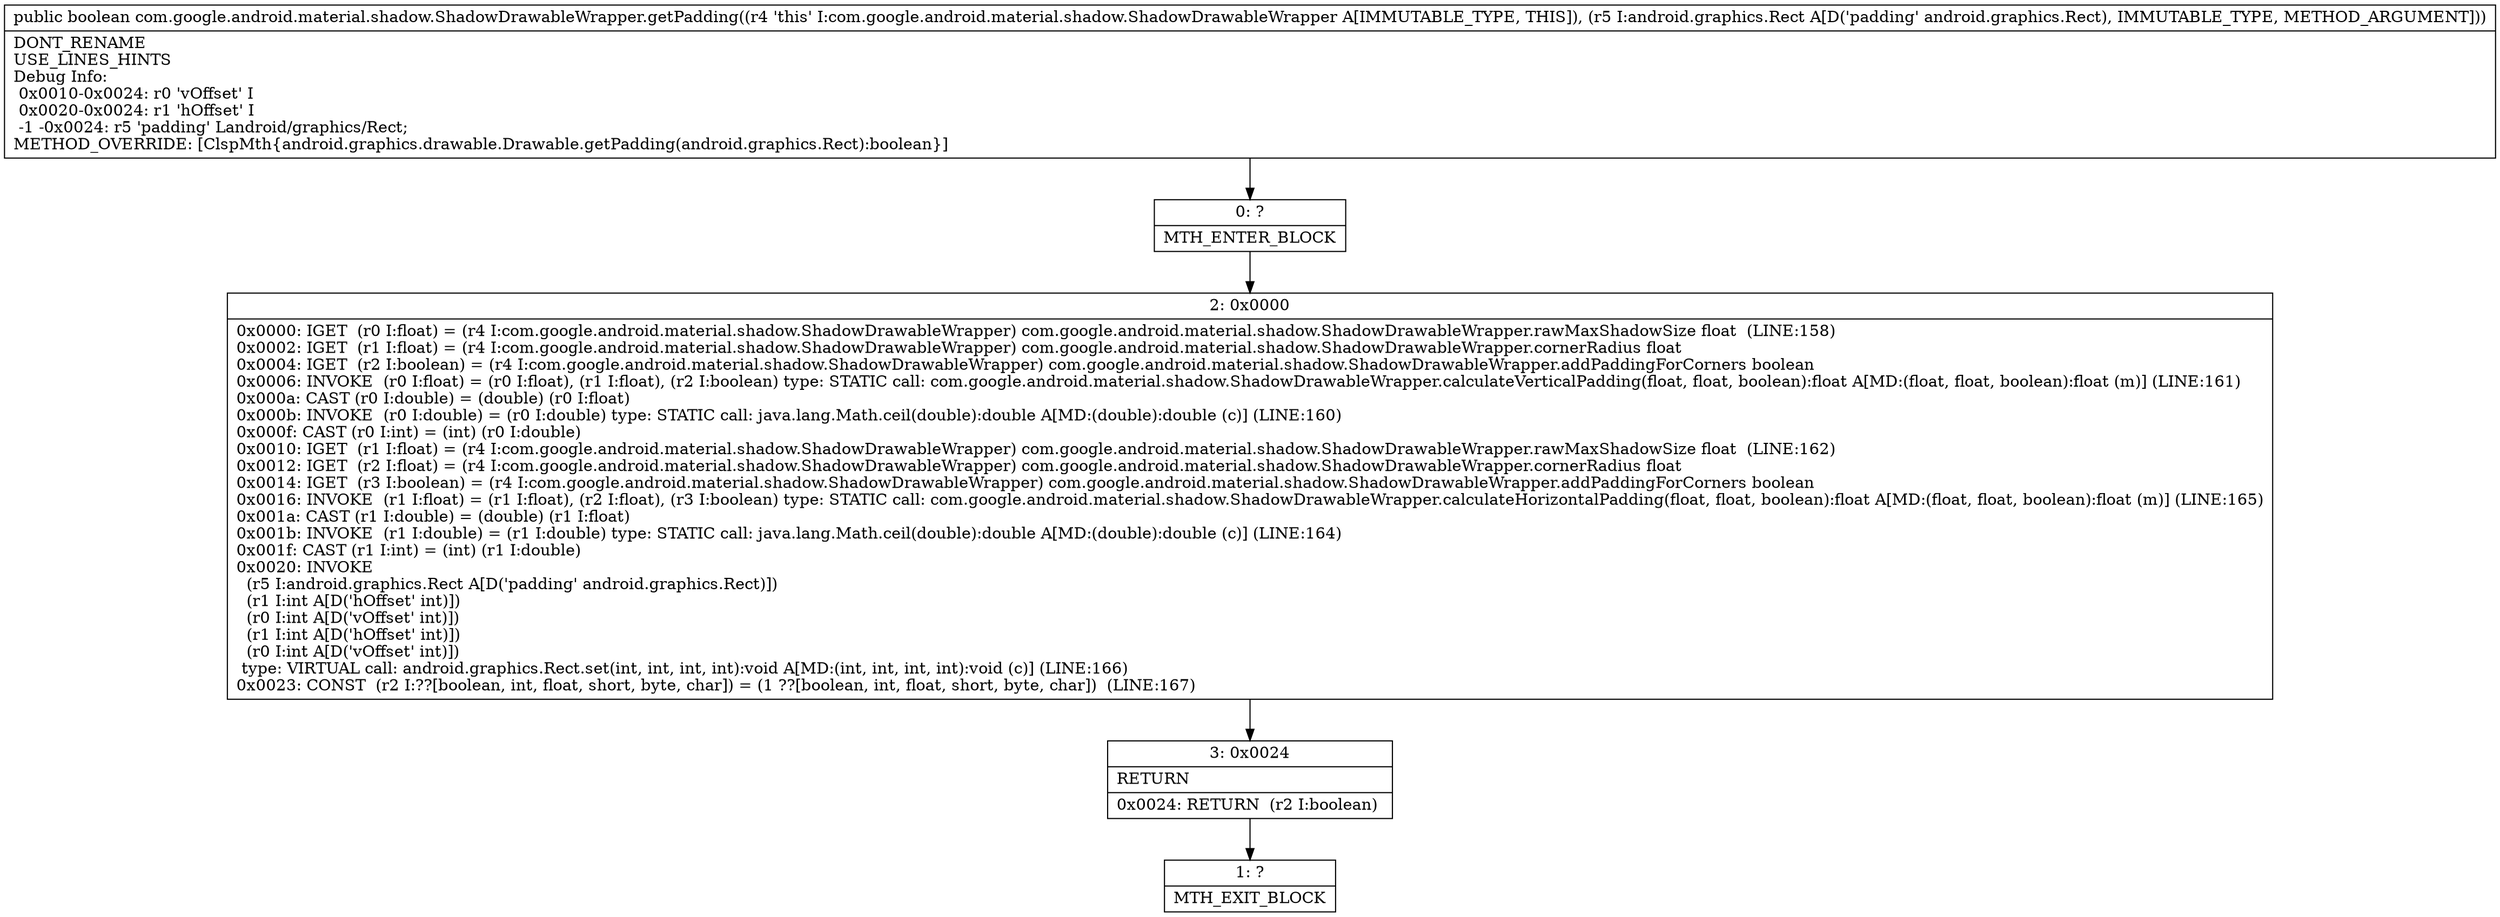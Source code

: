 digraph "CFG forcom.google.android.material.shadow.ShadowDrawableWrapper.getPadding(Landroid\/graphics\/Rect;)Z" {
Node_0 [shape=record,label="{0\:\ ?|MTH_ENTER_BLOCK\l}"];
Node_2 [shape=record,label="{2\:\ 0x0000|0x0000: IGET  (r0 I:float) = (r4 I:com.google.android.material.shadow.ShadowDrawableWrapper) com.google.android.material.shadow.ShadowDrawableWrapper.rawMaxShadowSize float  (LINE:158)\l0x0002: IGET  (r1 I:float) = (r4 I:com.google.android.material.shadow.ShadowDrawableWrapper) com.google.android.material.shadow.ShadowDrawableWrapper.cornerRadius float \l0x0004: IGET  (r2 I:boolean) = (r4 I:com.google.android.material.shadow.ShadowDrawableWrapper) com.google.android.material.shadow.ShadowDrawableWrapper.addPaddingForCorners boolean \l0x0006: INVOKE  (r0 I:float) = (r0 I:float), (r1 I:float), (r2 I:boolean) type: STATIC call: com.google.android.material.shadow.ShadowDrawableWrapper.calculateVerticalPadding(float, float, boolean):float A[MD:(float, float, boolean):float (m)] (LINE:161)\l0x000a: CAST (r0 I:double) = (double) (r0 I:float) \l0x000b: INVOKE  (r0 I:double) = (r0 I:double) type: STATIC call: java.lang.Math.ceil(double):double A[MD:(double):double (c)] (LINE:160)\l0x000f: CAST (r0 I:int) = (int) (r0 I:double) \l0x0010: IGET  (r1 I:float) = (r4 I:com.google.android.material.shadow.ShadowDrawableWrapper) com.google.android.material.shadow.ShadowDrawableWrapper.rawMaxShadowSize float  (LINE:162)\l0x0012: IGET  (r2 I:float) = (r4 I:com.google.android.material.shadow.ShadowDrawableWrapper) com.google.android.material.shadow.ShadowDrawableWrapper.cornerRadius float \l0x0014: IGET  (r3 I:boolean) = (r4 I:com.google.android.material.shadow.ShadowDrawableWrapper) com.google.android.material.shadow.ShadowDrawableWrapper.addPaddingForCorners boolean \l0x0016: INVOKE  (r1 I:float) = (r1 I:float), (r2 I:float), (r3 I:boolean) type: STATIC call: com.google.android.material.shadow.ShadowDrawableWrapper.calculateHorizontalPadding(float, float, boolean):float A[MD:(float, float, boolean):float (m)] (LINE:165)\l0x001a: CAST (r1 I:double) = (double) (r1 I:float) \l0x001b: INVOKE  (r1 I:double) = (r1 I:double) type: STATIC call: java.lang.Math.ceil(double):double A[MD:(double):double (c)] (LINE:164)\l0x001f: CAST (r1 I:int) = (int) (r1 I:double) \l0x0020: INVOKE  \l  (r5 I:android.graphics.Rect A[D('padding' android.graphics.Rect)])\l  (r1 I:int A[D('hOffset' int)])\l  (r0 I:int A[D('vOffset' int)])\l  (r1 I:int A[D('hOffset' int)])\l  (r0 I:int A[D('vOffset' int)])\l type: VIRTUAL call: android.graphics.Rect.set(int, int, int, int):void A[MD:(int, int, int, int):void (c)] (LINE:166)\l0x0023: CONST  (r2 I:??[boolean, int, float, short, byte, char]) = (1 ??[boolean, int, float, short, byte, char])  (LINE:167)\l}"];
Node_3 [shape=record,label="{3\:\ 0x0024|RETURN\l|0x0024: RETURN  (r2 I:boolean) \l}"];
Node_1 [shape=record,label="{1\:\ ?|MTH_EXIT_BLOCK\l}"];
MethodNode[shape=record,label="{public boolean com.google.android.material.shadow.ShadowDrawableWrapper.getPadding((r4 'this' I:com.google.android.material.shadow.ShadowDrawableWrapper A[IMMUTABLE_TYPE, THIS]), (r5 I:android.graphics.Rect A[D('padding' android.graphics.Rect), IMMUTABLE_TYPE, METHOD_ARGUMENT]))  | DONT_RENAME\lUSE_LINES_HINTS\lDebug Info:\l  0x0010\-0x0024: r0 'vOffset' I\l  0x0020\-0x0024: r1 'hOffset' I\l  \-1 \-0x0024: r5 'padding' Landroid\/graphics\/Rect;\lMETHOD_OVERRIDE: [ClspMth\{android.graphics.drawable.Drawable.getPadding(android.graphics.Rect):boolean\}]\l}"];
MethodNode -> Node_0;Node_0 -> Node_2;
Node_2 -> Node_3;
Node_3 -> Node_1;
}

